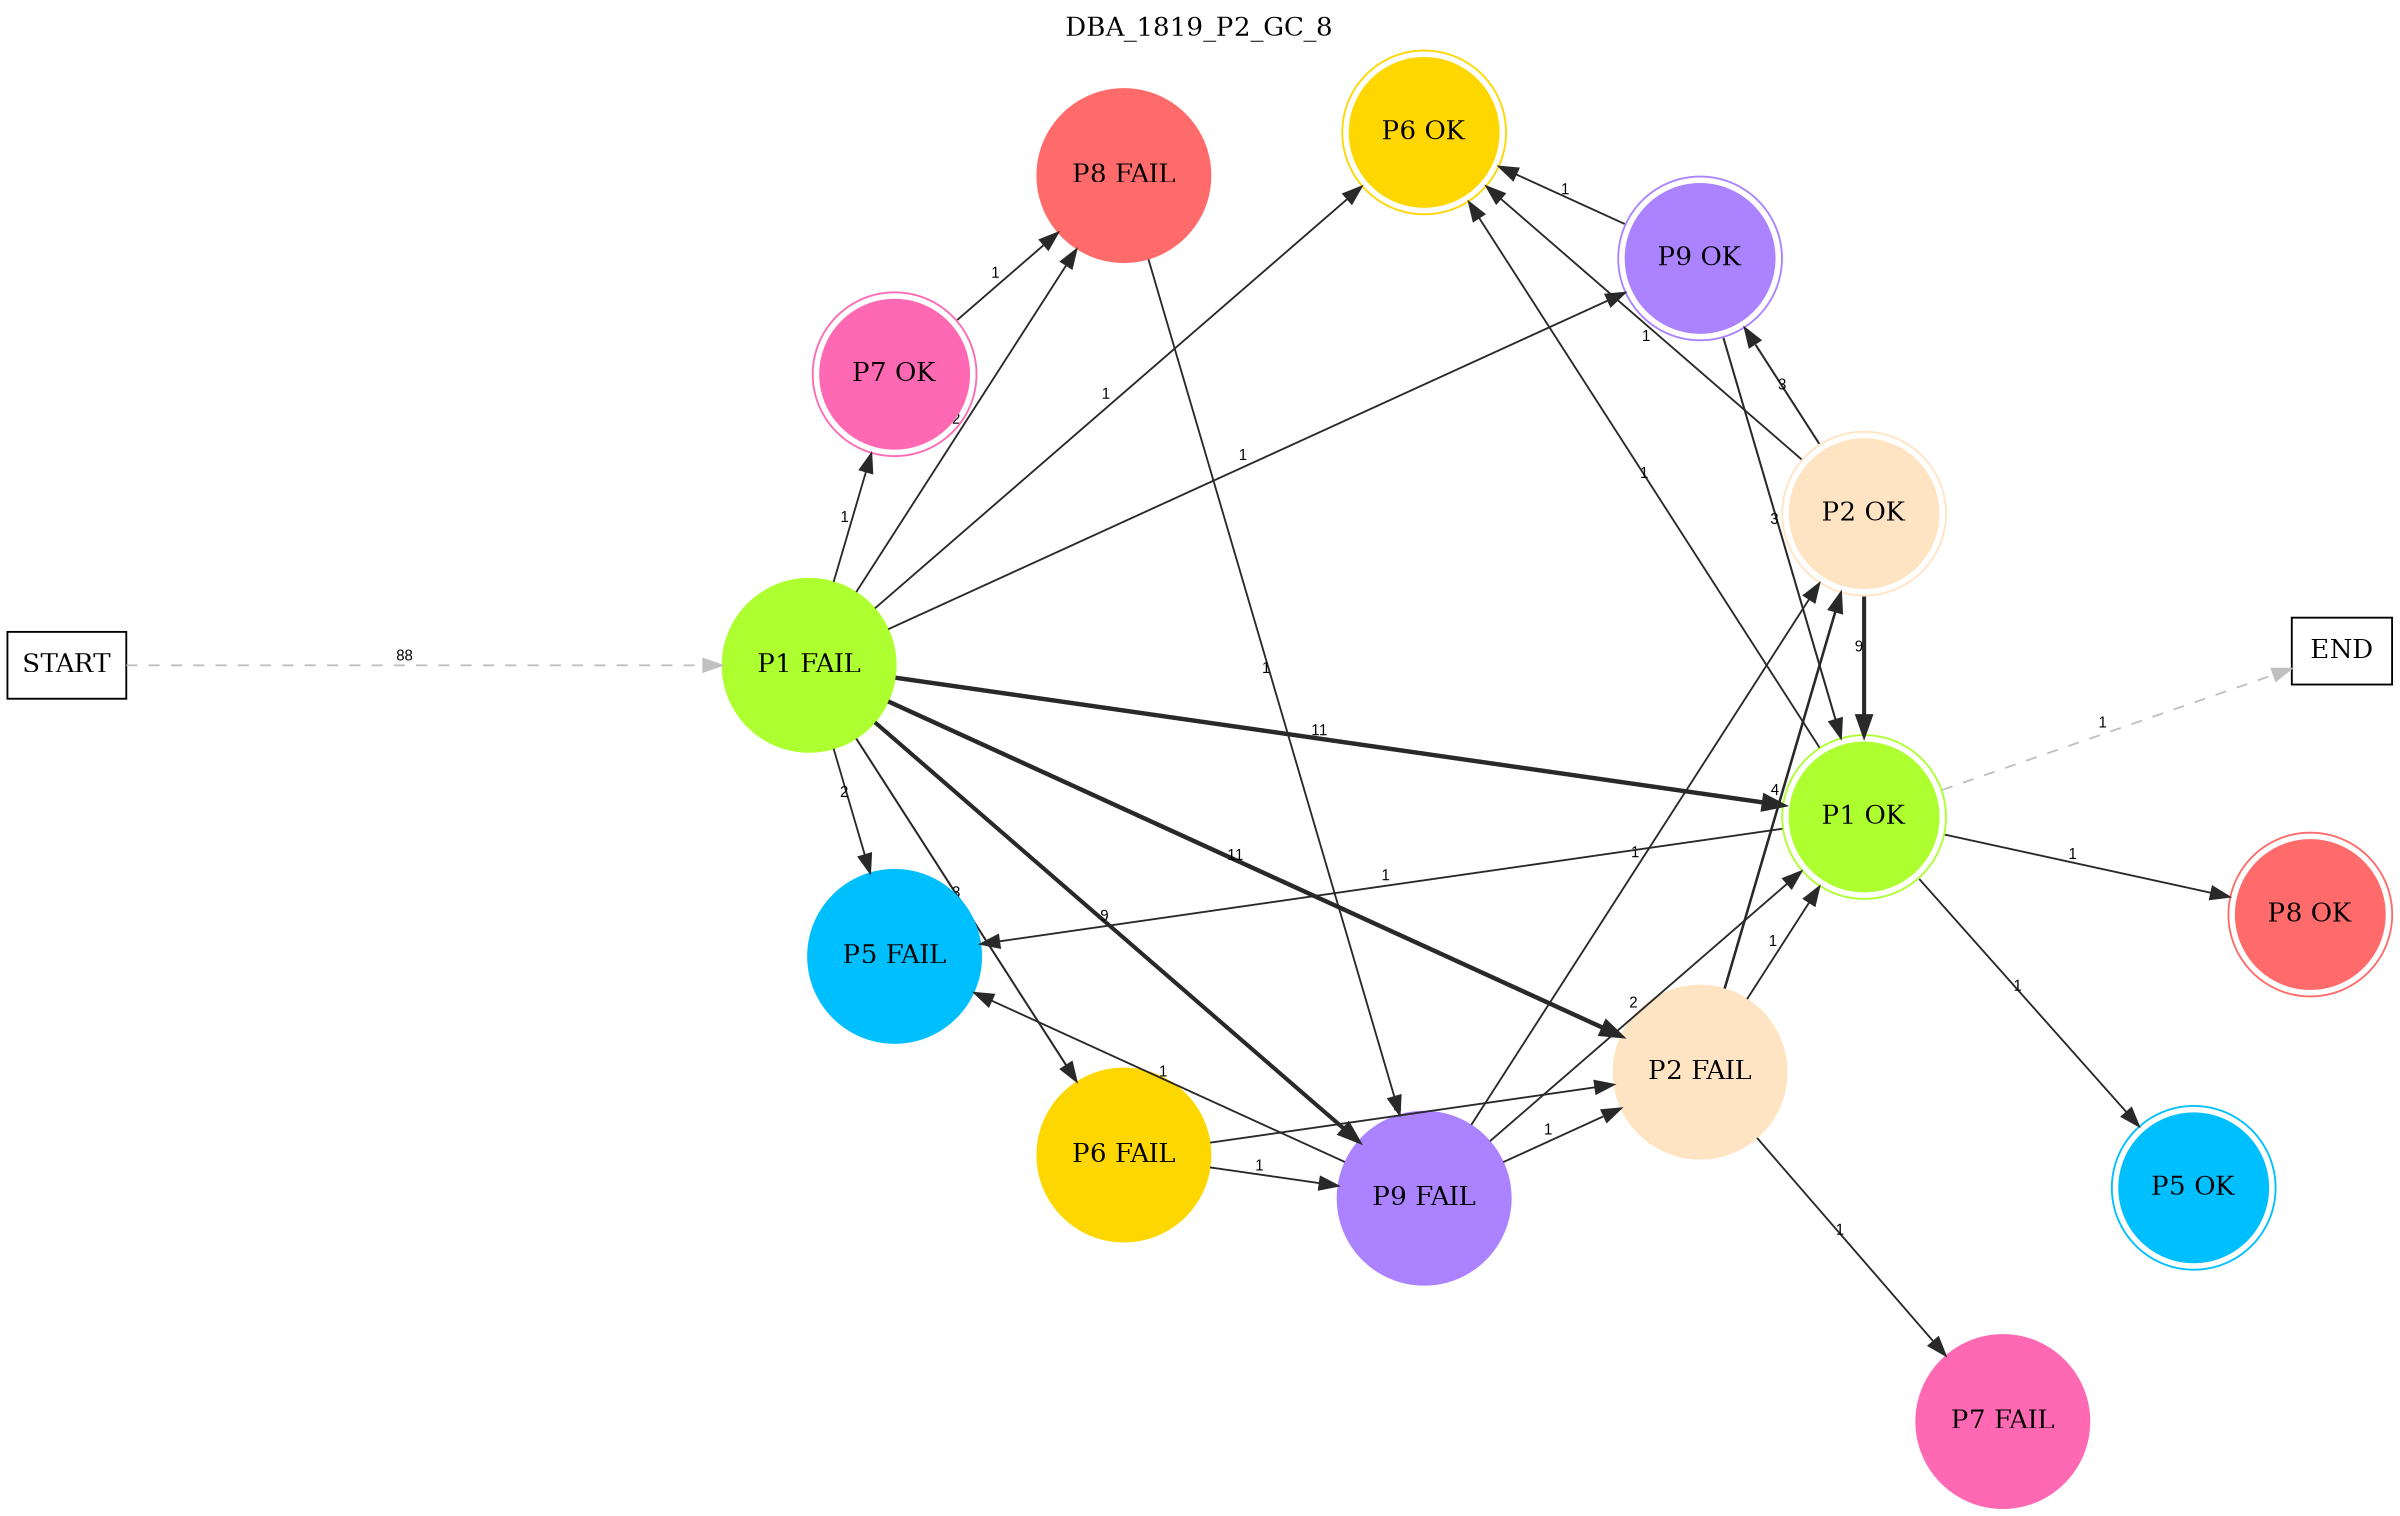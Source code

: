 digraph DBA_1819_P2_GC_8 {
	labelloc="t";
	label=DBA_1819_P2_GC_8;
	dpi = 150
	size="16,11!";
	margin = 0;
layout=circo;
"START" [shape=box, fillcolor=white, style=filled, color=black]
"P1 FAIL" [shape=circle, color=greenyellow, style=filled]
"P2 FAIL" [shape=circle, color=bisque, style=filled]
"P9 FAIL" [shape=circle, color=mediumpurple1, style=filled]
"P6 FAIL" [shape=circle, color=gold, style=filled]
"P7 FAIL" [shape=circle, color=hotpink, style=filled]
"P5 FAIL" [shape=circle, color=deepskyblue, style=filled]
"P8 FAIL" [shape=circle, color=indianred1, style=filled]
"P2 OK" [shape=circle, color=bisque, peripheries=2, style=filled]
"P1 OK" [shape=circle, color=greenyellow, peripheries=2, style=filled]
"P6 OK" [shape=circle, color=gold, peripheries=2, style=filled]
"P9 OK" [shape=circle, color=mediumpurple1, peripheries=2, style=filled]
"P5 OK" [shape=circle, color=deepskyblue, peripheries=2, style=filled]
"P7 OK" [shape=circle, color=hotpink, peripheries=2, style=filled]
"P8 OK" [shape=circle, color=indianred1, peripheries=2, style=filled]
"END" [shape=box, fillcolor=white, style=filled, color=black]
"START" -> "P1 FAIL" [ style = dashed color=grey label ="88" labelfloat=false fontname="Arial" fontsize=8]

"P1 FAIL" -> "P2 FAIL" [ color=grey16 penwidth = "2.39789527279837"label ="11" labelfloat=false fontname="Arial" fontsize=8]

"P1 FAIL" -> "P9 FAIL" [ color=grey16 penwidth = "2.19722457733622"label ="9" labelfloat=false fontname="Arial" fontsize=8]

"P1 FAIL" -> "P6 FAIL" [ color=grey16 penwidth = "1.09861228866811"label ="3" labelfloat=false fontname="Arial" fontsize=8]

"P1 FAIL" -> "P5 FAIL" [ color=grey16 penwidth = "1"label ="2" labelfloat=false fontname="Arial" fontsize=8]

"P1 FAIL" -> "P8 FAIL" [ color=grey16 penwidth = "1"label ="2" labelfloat=false fontname="Arial" fontsize=8]

"P1 FAIL" -> "P1 OK" [ color=grey16 penwidth = "2.39789527279837"label ="11" labelfloat=false fontname="Arial" fontsize=8]

"P1 FAIL" -> "P6 OK" [ color=grey16 penwidth = "1"label ="1" labelfloat=false fontname="Arial" fontsize=8]

"P1 FAIL" -> "P9 OK" [ color=grey16 penwidth = "1"label ="1" labelfloat=false fontname="Arial" fontsize=8]

"P1 FAIL" -> "P7 OK" [ color=grey16 penwidth = "1"label ="1" labelfloat=false fontname="Arial" fontsize=8]

"P2 FAIL" -> "P7 FAIL" [ color=grey16 penwidth = "1"label ="1" labelfloat=false fontname="Arial" fontsize=8]

"P2 FAIL" -> "P2 OK" [ color=grey16 penwidth = "1.38629436111989"label ="4" labelfloat=false fontname="Arial" fontsize=8]

"P2 FAIL" -> "P1 OK" [ color=grey16 penwidth = "1"label ="1" labelfloat=false fontname="Arial" fontsize=8]

"P9 FAIL" -> "P2 FAIL" [ color=grey16 penwidth = "1"label ="1" labelfloat=false fontname="Arial" fontsize=8]

"P9 FAIL" -> "P5 FAIL" [ color=grey16 penwidth = "1"label ="1" labelfloat=false fontname="Arial" fontsize=8]

"P9 FAIL" -> "P2 OK" [ color=grey16 penwidth = "1"label ="1" labelfloat=false fontname="Arial" fontsize=8]

"P9 FAIL" -> "P1 OK" [ color=grey16 penwidth = "1"label ="2" labelfloat=false fontname="Arial" fontsize=8]

"P6 FAIL" -> "P2 FAIL" [ color=grey16 penwidth = "1"label ="2" labelfloat=false fontname="Arial" fontsize=8]

"P6 FAIL" -> "P9 FAIL" [ color=grey16 penwidth = "1"label ="1" labelfloat=false fontname="Arial" fontsize=8]

"P8 FAIL" -> "P9 FAIL" [ color=grey16 penwidth = "1"label ="1" labelfloat=false fontname="Arial" fontsize=8]

"P2 OK" -> "P1 OK" [ color=grey16 penwidth = "2.19722457733622"label ="9" labelfloat=false fontname="Arial" fontsize=8]

"P2 OK" -> "P6 OK" [ color=grey16 penwidth = "1"label ="1" labelfloat=false fontname="Arial" fontsize=8]

"P2 OK" -> "P9 OK" [ color=grey16 penwidth = "1.09861228866811"label ="3" labelfloat=false fontname="Arial" fontsize=8]

"P1 OK" -> "P5 FAIL" [ color=grey16 penwidth = "1"label ="1" labelfloat=false fontname="Arial" fontsize=8]

"P1 OK" -> "P6 OK" [ color=grey16 penwidth = "1"label ="1" labelfloat=false fontname="Arial" fontsize=8]

"P1 OK" -> "P5 OK" [ color=grey16 penwidth = "1"label ="1" labelfloat=false fontname="Arial" fontsize=8]

"P1 OK" -> "P8 OK" [ color=grey16 penwidth = "1"label ="1" labelfloat=false fontname="Arial" fontsize=8]

"P1 OK" -> "END" [ style = dashed color=grey label ="1" labelfloat=false fontname="Arial" fontsize=8]

"P9 OK" -> "P1 OK" [ color=grey16 penwidth = "1.09861228866811"label ="3" labelfloat=false fontname="Arial" fontsize=8]

"P9 OK" -> "P6 OK" [ color=grey16 penwidth = "1"label ="1" labelfloat=false fontname="Arial" fontsize=8]

"P7 OK" -> "P8 FAIL" [ color=grey16 penwidth = "1"label ="1" labelfloat=false fontname="Arial" fontsize=8]

}
